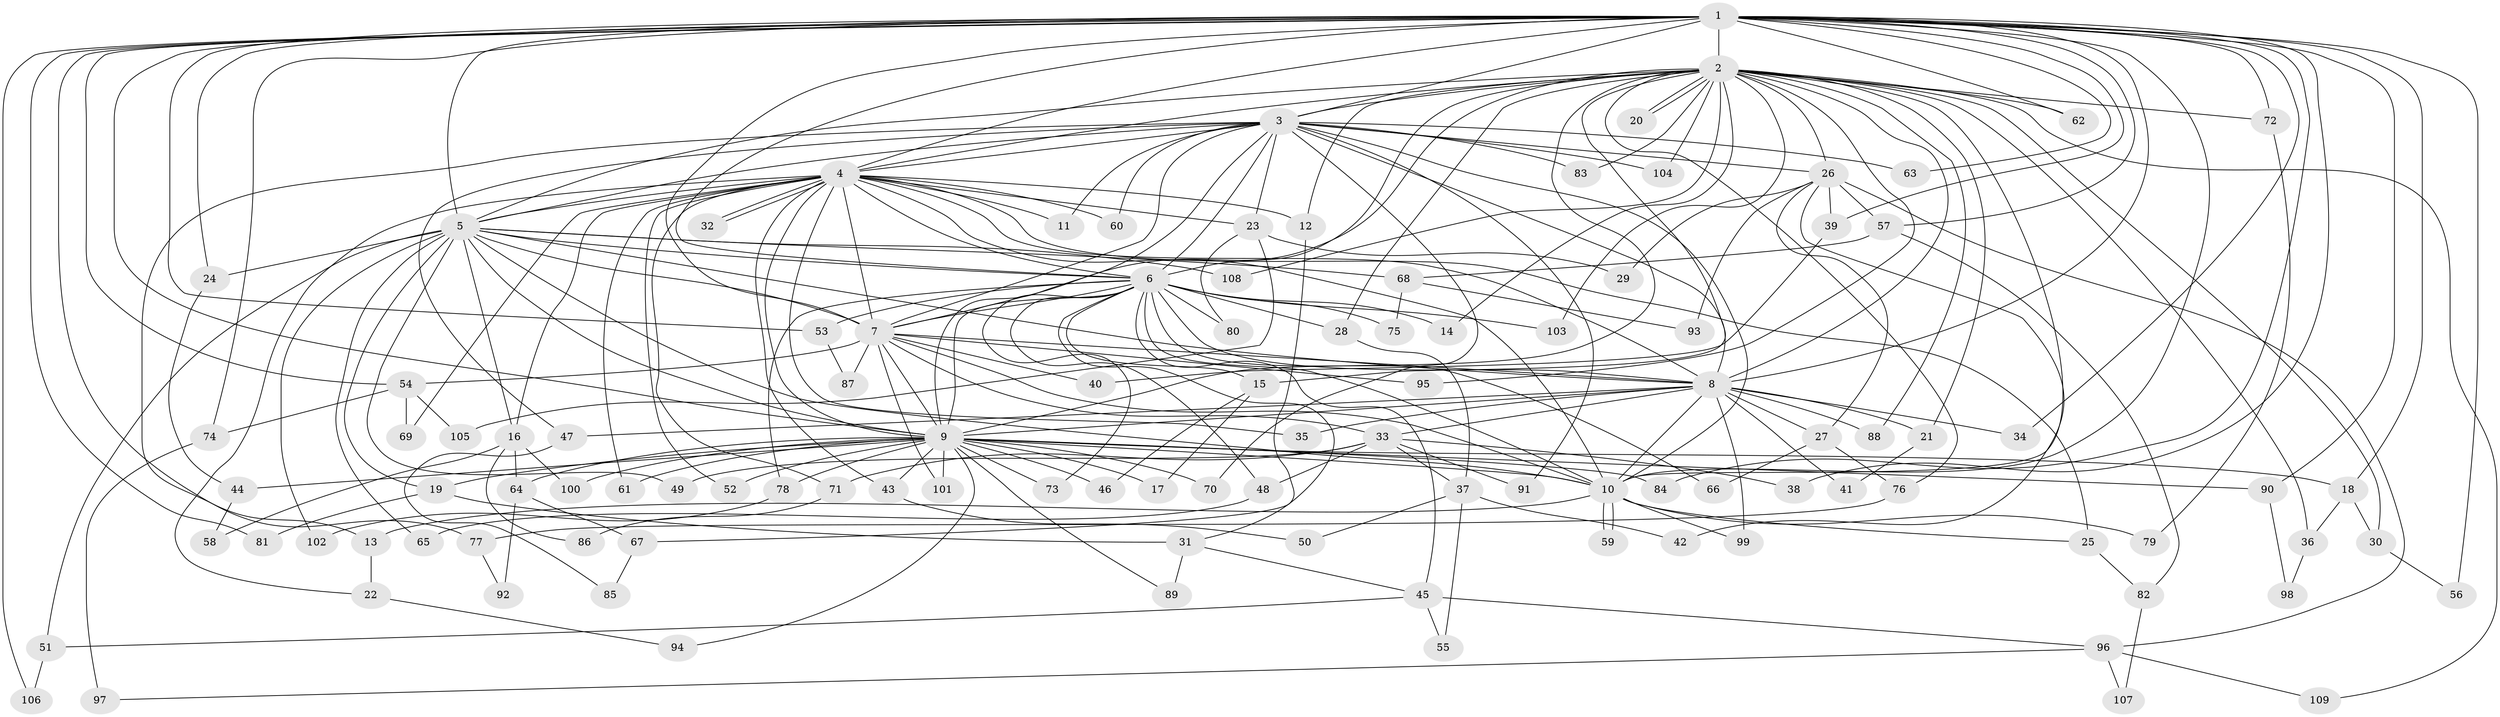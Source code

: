 // coarse degree distribution, {19: 0.023255813953488372, 24: 0.023255813953488372, 15: 0.046511627906976744, 16: 0.023255813953488372, 14: 0.046511627906976744, 13: 0.023255813953488372, 17: 0.023255813953488372, 3: 0.2558139534883721, 6: 0.06976744186046512, 4: 0.06976744186046512, 2: 0.3023255813953488, 7: 0.023255813953488372, 9: 0.023255813953488372, 5: 0.046511627906976744}
// Generated by graph-tools (version 1.1) at 2025/17/03/04/25 18:17:35]
// undirected, 109 vertices, 243 edges
graph export_dot {
graph [start="1"]
  node [color=gray90,style=filled];
  1;
  2;
  3;
  4;
  5;
  6;
  7;
  8;
  9;
  10;
  11;
  12;
  13;
  14;
  15;
  16;
  17;
  18;
  19;
  20;
  21;
  22;
  23;
  24;
  25;
  26;
  27;
  28;
  29;
  30;
  31;
  32;
  33;
  34;
  35;
  36;
  37;
  38;
  39;
  40;
  41;
  42;
  43;
  44;
  45;
  46;
  47;
  48;
  49;
  50;
  51;
  52;
  53;
  54;
  55;
  56;
  57;
  58;
  59;
  60;
  61;
  62;
  63;
  64;
  65;
  66;
  67;
  68;
  69;
  70;
  71;
  72;
  73;
  74;
  75;
  76;
  77;
  78;
  79;
  80;
  81;
  82;
  83;
  84;
  85;
  86;
  87;
  88;
  89;
  90;
  91;
  92;
  93;
  94;
  95;
  96;
  97;
  98;
  99;
  100;
  101;
  102;
  103;
  104;
  105;
  106;
  107;
  108;
  109;
  1 -- 2;
  1 -- 3;
  1 -- 4;
  1 -- 5;
  1 -- 6;
  1 -- 7;
  1 -- 8;
  1 -- 9;
  1 -- 10;
  1 -- 18;
  1 -- 24;
  1 -- 34;
  1 -- 38;
  1 -- 39;
  1 -- 53;
  1 -- 54;
  1 -- 56;
  1 -- 57;
  1 -- 62;
  1 -- 63;
  1 -- 72;
  1 -- 74;
  1 -- 77;
  1 -- 81;
  1 -- 84;
  1 -- 90;
  1 -- 106;
  2 -- 3;
  2 -- 4;
  2 -- 5;
  2 -- 6;
  2 -- 7;
  2 -- 8;
  2 -- 9;
  2 -- 10;
  2 -- 12;
  2 -- 14;
  2 -- 15;
  2 -- 20;
  2 -- 20;
  2 -- 21;
  2 -- 26;
  2 -- 28;
  2 -- 30;
  2 -- 36;
  2 -- 62;
  2 -- 72;
  2 -- 76;
  2 -- 83;
  2 -- 88;
  2 -- 95;
  2 -- 103;
  2 -- 104;
  2 -- 108;
  2 -- 109;
  3 -- 4;
  3 -- 5;
  3 -- 6;
  3 -- 7;
  3 -- 8;
  3 -- 9;
  3 -- 10;
  3 -- 11;
  3 -- 13;
  3 -- 23;
  3 -- 26;
  3 -- 47;
  3 -- 60;
  3 -- 63;
  3 -- 70;
  3 -- 83;
  3 -- 91;
  3 -- 104;
  4 -- 5;
  4 -- 6;
  4 -- 7;
  4 -- 8;
  4 -- 9;
  4 -- 10;
  4 -- 11;
  4 -- 12;
  4 -- 16;
  4 -- 22;
  4 -- 23;
  4 -- 25;
  4 -- 32;
  4 -- 32;
  4 -- 35;
  4 -- 43;
  4 -- 52;
  4 -- 60;
  4 -- 61;
  4 -- 69;
  4 -- 71;
  5 -- 6;
  5 -- 7;
  5 -- 8;
  5 -- 9;
  5 -- 10;
  5 -- 16;
  5 -- 19;
  5 -- 24;
  5 -- 49;
  5 -- 51;
  5 -- 65;
  5 -- 68;
  5 -- 102;
  5 -- 108;
  6 -- 7;
  6 -- 8;
  6 -- 9;
  6 -- 10;
  6 -- 14;
  6 -- 15;
  6 -- 28;
  6 -- 31;
  6 -- 45;
  6 -- 48;
  6 -- 53;
  6 -- 66;
  6 -- 73;
  6 -- 75;
  6 -- 78;
  6 -- 80;
  6 -- 103;
  7 -- 8;
  7 -- 9;
  7 -- 10;
  7 -- 33;
  7 -- 40;
  7 -- 54;
  7 -- 87;
  7 -- 95;
  7 -- 101;
  8 -- 9;
  8 -- 10;
  8 -- 21;
  8 -- 27;
  8 -- 33;
  8 -- 34;
  8 -- 35;
  8 -- 41;
  8 -- 47;
  8 -- 88;
  8 -- 99;
  9 -- 10;
  9 -- 17;
  9 -- 18;
  9 -- 19;
  9 -- 43;
  9 -- 44;
  9 -- 46;
  9 -- 52;
  9 -- 61;
  9 -- 64;
  9 -- 70;
  9 -- 73;
  9 -- 78;
  9 -- 84;
  9 -- 89;
  9 -- 90;
  9 -- 94;
  9 -- 100;
  9 -- 101;
  10 -- 13;
  10 -- 25;
  10 -- 59;
  10 -- 59;
  10 -- 79;
  10 -- 99;
  12 -- 67;
  13 -- 22;
  15 -- 17;
  15 -- 46;
  16 -- 58;
  16 -- 64;
  16 -- 86;
  16 -- 100;
  18 -- 30;
  18 -- 36;
  19 -- 31;
  19 -- 81;
  21 -- 41;
  22 -- 94;
  23 -- 29;
  23 -- 80;
  23 -- 105;
  24 -- 44;
  25 -- 82;
  26 -- 27;
  26 -- 29;
  26 -- 39;
  26 -- 42;
  26 -- 57;
  26 -- 93;
  26 -- 96;
  27 -- 66;
  27 -- 76;
  28 -- 37;
  30 -- 56;
  31 -- 45;
  31 -- 89;
  33 -- 37;
  33 -- 38;
  33 -- 48;
  33 -- 49;
  33 -- 71;
  33 -- 91;
  36 -- 98;
  37 -- 42;
  37 -- 50;
  37 -- 55;
  39 -- 40;
  43 -- 50;
  44 -- 58;
  45 -- 51;
  45 -- 55;
  45 -- 96;
  47 -- 85;
  48 -- 65;
  51 -- 106;
  53 -- 87;
  54 -- 69;
  54 -- 74;
  54 -- 105;
  57 -- 68;
  57 -- 82;
  64 -- 67;
  64 -- 92;
  67 -- 85;
  68 -- 75;
  68 -- 93;
  71 -- 86;
  72 -- 79;
  74 -- 97;
  76 -- 77;
  77 -- 92;
  78 -- 102;
  82 -- 107;
  90 -- 98;
  96 -- 97;
  96 -- 107;
  96 -- 109;
}
